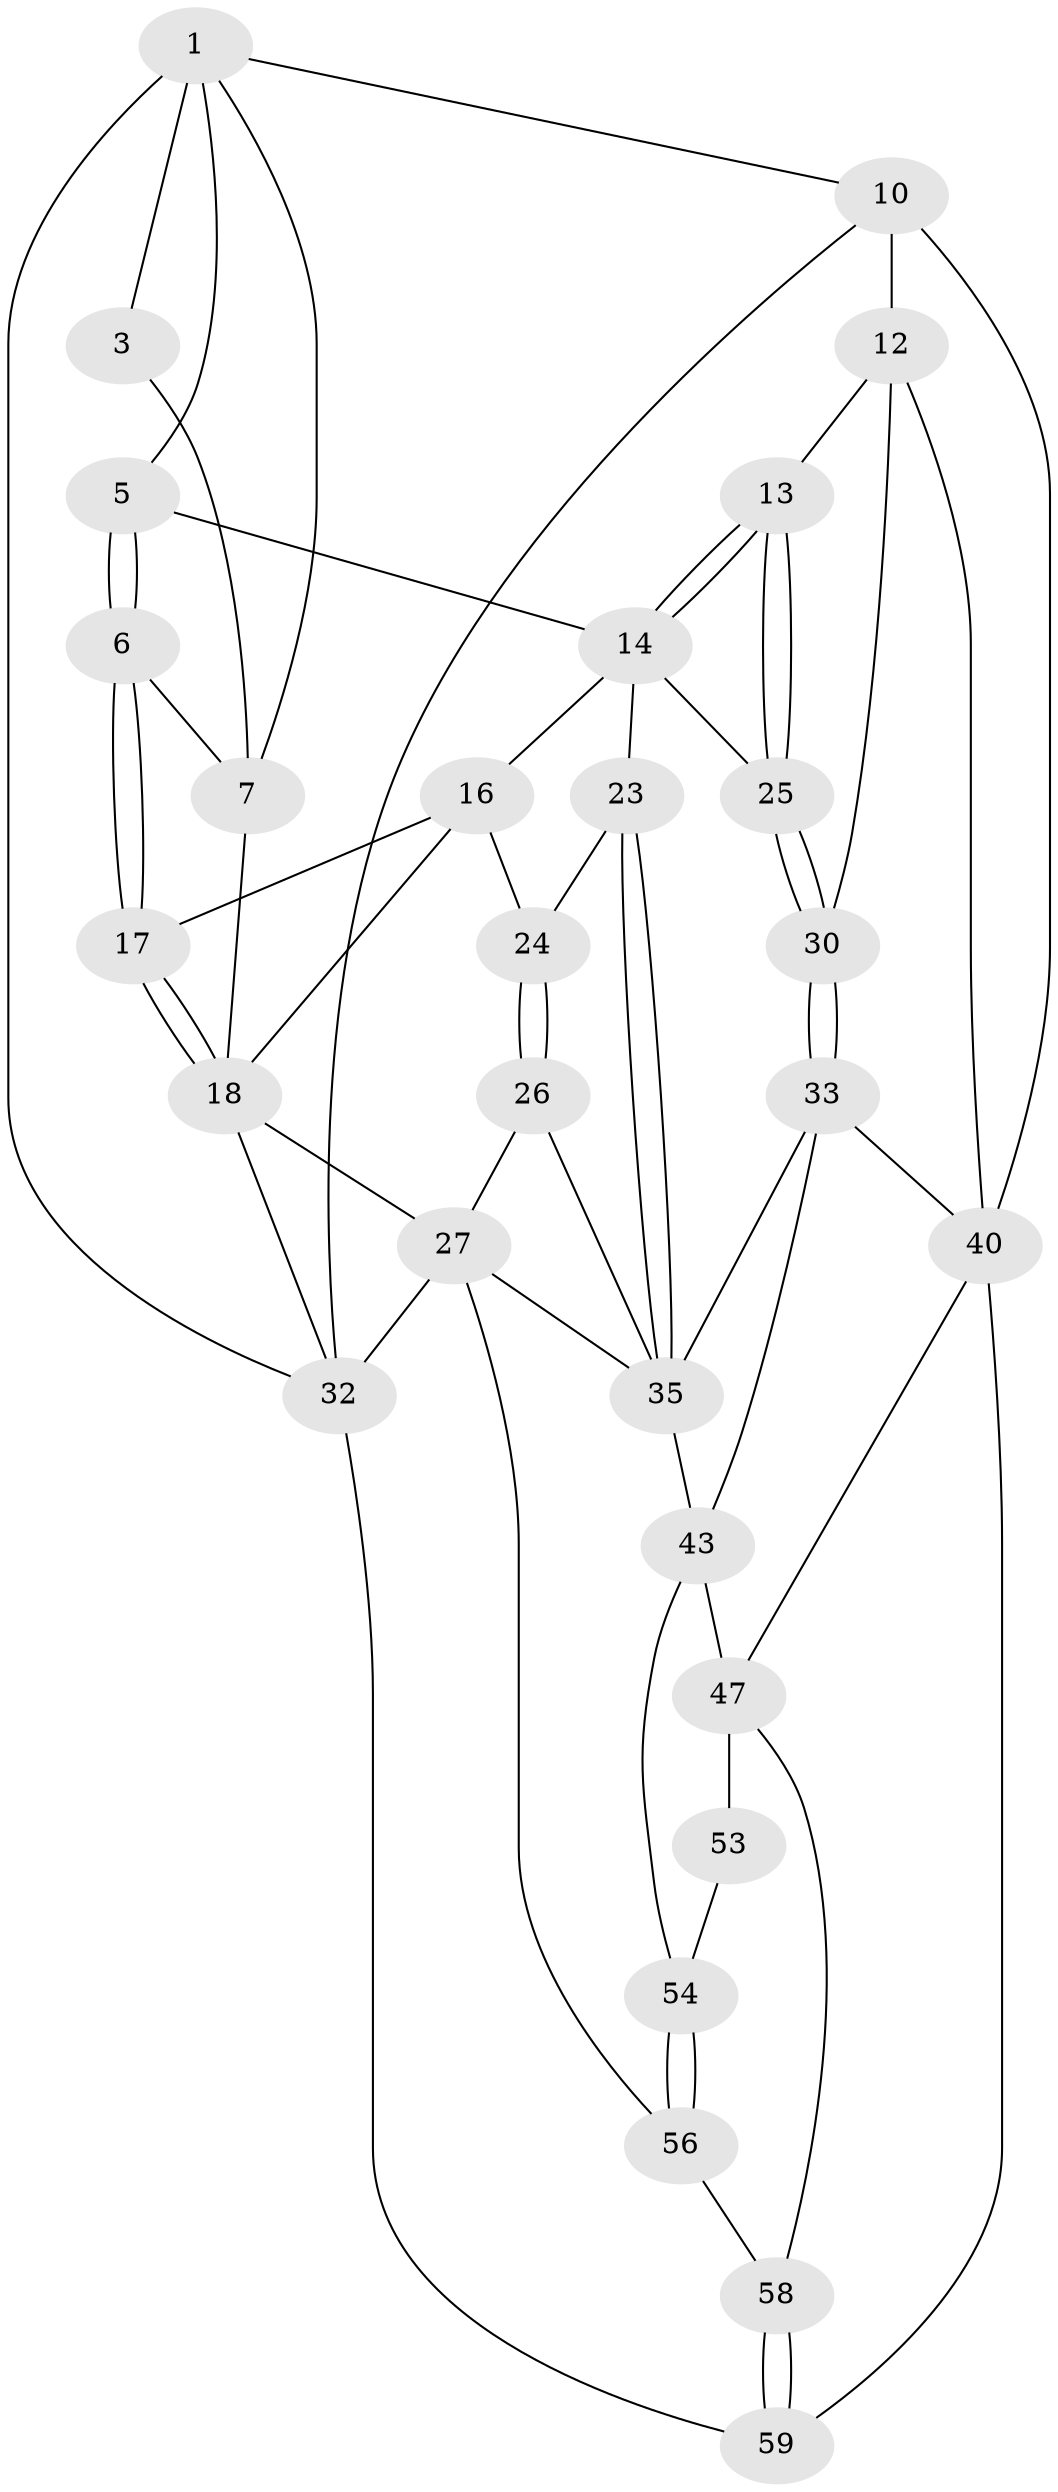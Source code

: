// original degree distribution, {3: 0.03389830508474576, 6: 0.23728813559322035, 4: 0.288135593220339, 5: 0.4406779661016949}
// Generated by graph-tools (version 1.1) at 2025/17/03/09/25 04:17:11]
// undirected, 29 vertices, 64 edges
graph export_dot {
graph [start="1"]
  node [color=gray90,style=filled];
  1 [pos="+0.6012048543551692+0",super="+2+4+8"];
  3 [pos="+0.24917686416286153+0"];
  5 [pos="+0.5433219235582992+0.14006694452102103"];
  6 [pos="+0.31961073163790255+0.24738816506512212"];
  7 [pos="+0.2822021801556875+0.18840832327243193",super="+9"];
  10 [pos="+1+0.3941353493655573",super="+38+11"];
  12 [pos="+0.7169477043215962+0.46715190747115537",super="+29"];
  13 [pos="+0.6602918165578927+0.4524380956963429"];
  14 [pos="+0.6043137196550924+0.3223431129011391",super="+15"];
  16 [pos="+0.3064030019376118+0.2892677715391515",super="+21"];
  17 [pos="+0.3104099027641658+0.26212368530848673"];
  18 [pos="+0+0.1966970550548213",super="+19"];
  23 [pos="+0.4812647530856257+0.5688634694648567"];
  24 [pos="+0.352570511237989+0.6267683104612131"];
  25 [pos="+0.5163755941909141+0.5553940426696081"];
  26 [pos="+0.27837094001733936+0.7151885565666473"];
  27 [pos="+0.13237571245813598+0.7071612088242153",super="+28+50"];
  30 [pos="+0.7081098486626107+0.6882522788945472"];
  32 [pos="+0+1",super="+51+41"];
  33 [pos="+0.6979048744884508+0.7167678293554176",super="+34"];
  35 [pos="+0.5315836923024937+0.7361188257868249",super="+37"];
  40 [pos="+0.8624117719369253+0.7744954234561017",super="+42"];
  43 [pos="+0.5635185424436894+0.8446080219886127",super="+44"];
  47 [pos="+0.6668366300533812+0.8935978225953658",super="+48+55"];
  53 [pos="+0.5419950999127161+0.9449459410044997"];
  54 [pos="+0.507588021077709+0.958020986467278"];
  56 [pos="+0.5260724771631505+1"];
  58 [pos="+0.6747238525558442+1"];
  59 [pos="+0.8778259616267127+1"];
  1 -- 32 [weight=2];
  1 -- 3;
  1 -- 7;
  1 -- 5;
  1 -- 10;
  3 -- 7;
  5 -- 6;
  5 -- 6;
  5 -- 14;
  6 -- 7;
  6 -- 17;
  6 -- 17;
  7 -- 18;
  10 -- 32;
  10 -- 40 [weight=2];
  10 -- 12 [weight=2];
  12 -- 13;
  12 -- 40;
  12 -- 30;
  13 -- 14;
  13 -- 14;
  13 -- 25;
  13 -- 25;
  14 -- 16;
  14 -- 25;
  14 -- 23;
  16 -- 17;
  16 -- 24;
  16 -- 18;
  17 -- 18;
  17 -- 18;
  18 -- 27 [weight=2];
  18 -- 32;
  23 -- 24;
  23 -- 35;
  23 -- 35;
  24 -- 26;
  24 -- 26;
  25 -- 30;
  25 -- 30;
  26 -- 27;
  26 -- 35;
  27 -- 32 [weight=2];
  27 -- 56;
  27 -- 35;
  30 -- 33;
  30 -- 33;
  32 -- 59;
  33 -- 43;
  33 -- 35;
  33 -- 40;
  35 -- 43;
  40 -- 59;
  40 -- 47;
  43 -- 54;
  43 -- 47;
  47 -- 53 [weight=2];
  47 -- 58;
  53 -- 54;
  54 -- 56;
  54 -- 56;
  56 -- 58;
  58 -- 59;
  58 -- 59;
}
